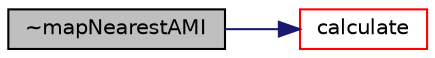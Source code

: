 digraph "~mapNearestAMI"
{
  bgcolor="transparent";
  edge [fontname="Helvetica",fontsize="10",labelfontname="Helvetica",labelfontsize="10"];
  node [fontname="Helvetica",fontsize="10",shape=record];
  rankdir="LR";
  Node2 [label="~mapNearestAMI",height=0.2,width=0.4,color="black", fillcolor="grey75", style="filled", fontcolor="black"];
  Node2 -> Node3 [color="midnightblue",fontsize="10",style="solid",fontname="Helvetica"];
  Node3 [label="calculate",height=0.2,width=0.4,color="red",URL="$a26013.html#adb50b94811fe331480805bb885ade5bc",tooltip="Update addressing and weights. "];
}
